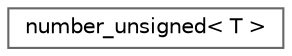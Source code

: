 digraph "Graphical Class Hierarchy"
{
 // LATEX_PDF_SIZE
  bgcolor="transparent";
  edge [fontname=Helvetica,fontsize=10,labelfontname=Helvetica,labelfontsize=10];
  node [fontname=Helvetica,fontsize=10,shape=box,height=0.2,width=0.4];
  rankdir="LR";
  Node0 [id="Node000000",label="number_unsigned\< T \>",height=0.2,width=0.4,color="grey40", fillcolor="white", style="filled",URL="$classnumber__unsigned.html",tooltip=" "];
}
